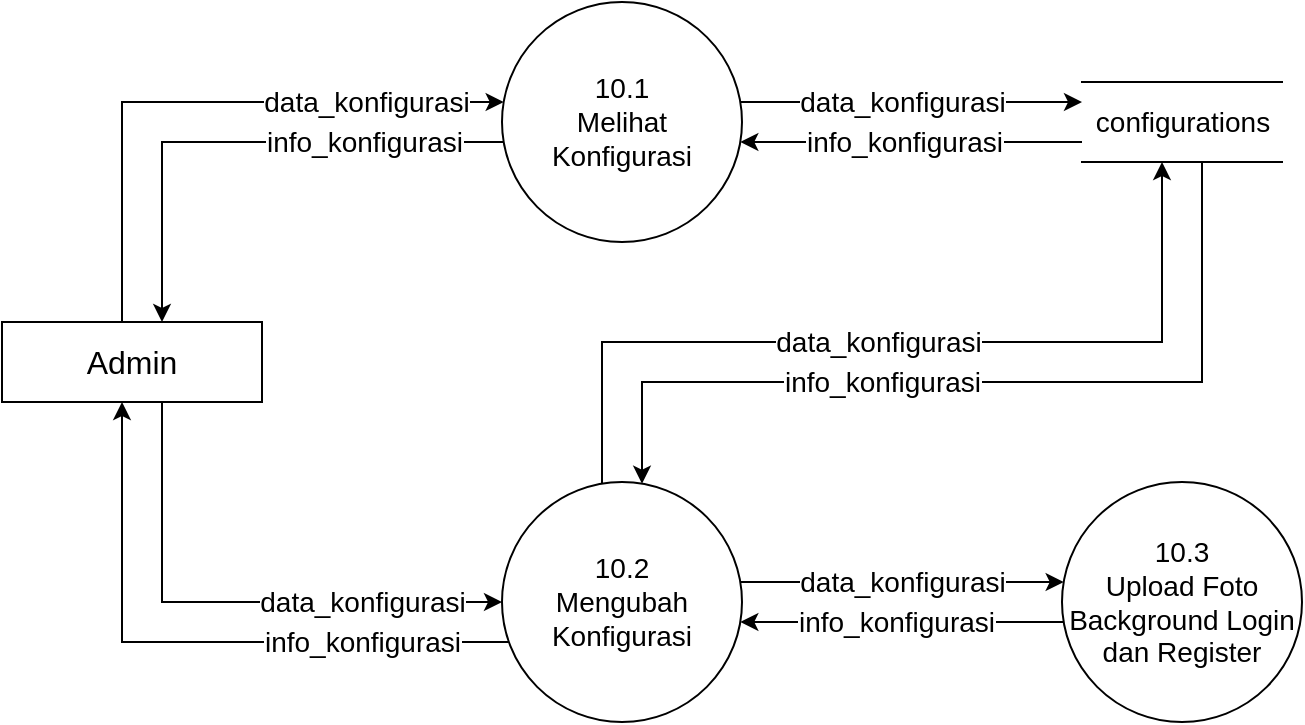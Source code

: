 <mxfile version="14.6.13" type="device"><diagram id="Rc6OxXYoEZi-hfFgIoyE" name="Page-1"><mxGraphModel dx="852" dy="494" grid="1" gridSize="10" guides="1" tooltips="1" connect="1" arrows="1" fold="1" page="1" pageScale="1" pageWidth="850" pageHeight="1100" math="0" shadow="0"><root><mxCell id="0"/><mxCell id="1" parent="0"/><mxCell id="s38WGr486lUvFhDny16M-1" value="&lt;font style=&quot;font-size: 14px&quot;&gt;10.1&lt;br&gt;Melihat Konfigurasi&lt;br&gt;&lt;/font&gt;" style="ellipse;whiteSpace=wrap;html=1;aspect=fixed;" parent="1" vertex="1"><mxGeometry x="280" y="150" width="120" height="120" as="geometry"/></mxCell><mxCell id="QhTn7aZP73QFiXAm_fX9-1" value="Admin" style="rounded=0;whiteSpace=wrap;html=1;fontSize=16;" parent="1" vertex="1"><mxGeometry x="30" y="310" width="130" height="40" as="geometry"/></mxCell><mxCell id="qVM1IuX5nQajaeXn27OP-1" value="&lt;font style=&quot;font-size: 14px&quot;&gt;10.2&lt;br&gt;Mengubah Konfigurasi&lt;br&gt;&lt;/font&gt;" style="ellipse;whiteSpace=wrap;html=1;aspect=fixed;" parent="1" vertex="1"><mxGeometry x="280" y="390" width="120" height="120" as="geometry"/></mxCell><mxCell id="qVM1IuX5nQajaeXn27OP-17" value="configurations" style="html=1;dashed=0;whitespace=wrap;shape=partialRectangle;right=0;left=0;fontSize=14;" parent="1" vertex="1"><mxGeometry x="570" y="190" width="100" height="40" as="geometry"/></mxCell><mxCell id="P8HBfY7LfA8RuCADzhjz-8" value="data_konfigurasi" style="edgeStyle=orthogonalEdgeStyle;rounded=0;orthogonalLoop=1;jettySize=auto;html=1;fontSize=14;" parent="1" source="QhTn7aZP73QFiXAm_fX9-1" target="s38WGr486lUvFhDny16M-1" edge="1"><mxGeometry x="0.538" relative="1" as="geometry"><Array as="points"><mxPoint x="90" y="200"/></Array><mxPoint as="offset"/><mxPoint x="10" y="310" as="sourcePoint"/><mxPoint x="670" y="270.839" as="targetPoint"/></mxGeometry></mxCell><mxCell id="P8HBfY7LfA8RuCADzhjz-9" value="info_konfigurasi" style="edgeStyle=orthogonalEdgeStyle;rounded=0;orthogonalLoop=1;jettySize=auto;html=1;fontSize=14;" parent="1" source="s38WGr486lUvFhDny16M-1" target="QhTn7aZP73QFiXAm_fX9-1" edge="1"><mxGeometry x="-0.471" relative="1" as="geometry"><Array as="points"><mxPoint x="110" y="220"/></Array><mxPoint x="-1" as="offset"/><mxPoint x="650" y="270.839" as="sourcePoint"/><mxPoint x="30" y="310" as="targetPoint"/></mxGeometry></mxCell><mxCell id="D6AqiS85HVJMck4wh0SW-1" value="&lt;font style=&quot;font-size: 14px&quot;&gt;10.3&lt;br&gt;Upload Foto Background Login dan Register&lt;br&gt;&lt;/font&gt;" style="ellipse;whiteSpace=wrap;html=1;aspect=fixed;" parent="1" vertex="1"><mxGeometry x="560" y="390" width="120" height="120" as="geometry"/></mxCell><mxCell id="D6AqiS85HVJMck4wh0SW-13" value="data_konfigurasi" style="edgeStyle=orthogonalEdgeStyle;rounded=0;orthogonalLoop=1;jettySize=auto;html=1;fontSize=14;jumpStyle=arc;jumpSize=8;" parent="1" source="s38WGr486lUvFhDny16M-1" target="qVM1IuX5nQajaeXn27OP-17" edge="1"><mxGeometry x="-0.054" relative="1" as="geometry"><Array as="points"><mxPoint x="480" y="200"/><mxPoint x="480" y="200"/></Array><mxPoint as="offset"/><mxPoint x="399.161" y="190" as="sourcePoint"/><mxPoint x="620" y="250" as="targetPoint"/></mxGeometry></mxCell><mxCell id="D6AqiS85HVJMck4wh0SW-14" value="info_konfigurasi" style="edgeStyle=orthogonalEdgeStyle;rounded=0;orthogonalLoop=1;jettySize=auto;html=1;fontSize=14;jumpStyle=arc;jumpSize=8;" parent="1" source="qVM1IuX5nQajaeXn27OP-17" target="s38WGr486lUvFhDny16M-1" edge="1"><mxGeometry x="0.054" relative="1" as="geometry"><Array as="points"><mxPoint x="480" y="220"/><mxPoint x="480" y="220"/></Array><mxPoint x="1" as="offset"/><mxPoint x="640" y="250" as="sourcePoint"/><mxPoint x="399.161" y="210" as="targetPoint"/></mxGeometry></mxCell><mxCell id="D6AqiS85HVJMck4wh0SW-21" value="info_konfigurasi" style="edgeStyle=orthogonalEdgeStyle;rounded=0;orthogonalLoop=1;jettySize=auto;html=1;fontSize=14;" parent="1" source="qVM1IuX5nQajaeXn27OP-1" target="QhTn7aZP73QFiXAm_fX9-1" edge="1"><mxGeometry x="-0.532" relative="1" as="geometry"><Array as="points"><mxPoint x="90" y="470"/></Array><mxPoint as="offset"/><mxPoint x="280.0" y="159.999" as="sourcePoint"/><mxPoint x="60" y="329.94" as="targetPoint"/></mxGeometry></mxCell><mxCell id="D6AqiS85HVJMck4wh0SW-22" value="data_konfigurasi" style="edgeStyle=orthogonalEdgeStyle;rounded=0;orthogonalLoop=1;jettySize=auto;html=1;fontSize=14;" parent="1" source="QhTn7aZP73QFiXAm_fX9-1" target="qVM1IuX5nQajaeXn27OP-1" edge="1"><mxGeometry x="0.484" relative="1" as="geometry"><Array as="points"><mxPoint x="110" y="450"/></Array><mxPoint x="-1" as="offset"/><mxPoint x="80" y="329.94" as="sourcePoint"/><mxPoint x="283.452" y="179.999" as="targetPoint"/></mxGeometry></mxCell><mxCell id="4S6kzixHJ0FIkDR5OiO9-1" value="data_konfigurasi" style="edgeStyle=orthogonalEdgeStyle;rounded=0;orthogonalLoop=1;jettySize=auto;html=1;fontSize=14;jumpStyle=arc;jumpSize=8;" edge="1" parent="1" source="qVM1IuX5nQajaeXn27OP-1" target="qVM1IuX5nQajaeXn27OP-17"><mxGeometry x="-0.054" relative="1" as="geometry"><Array as="points"><mxPoint x="330" y="320"/><mxPoint x="610" y="320"/></Array><mxPoint as="offset"/><mxPoint x="409.161" y="210" as="sourcePoint"/><mxPoint x="580" y="210" as="targetPoint"/></mxGeometry></mxCell><mxCell id="4S6kzixHJ0FIkDR5OiO9-2" value="info_konfigurasi" style="edgeStyle=orthogonalEdgeStyle;rounded=0;orthogonalLoop=1;jettySize=auto;html=1;fontSize=14;jumpStyle=arc;jumpSize=8;" edge="1" parent="1" source="qVM1IuX5nQajaeXn27OP-17" target="qVM1IuX5nQajaeXn27OP-1"><mxGeometry x="0.225" relative="1" as="geometry"><Array as="points"><mxPoint x="630" y="340"/><mxPoint x="350" y="340"/></Array><mxPoint as="offset"/><mxPoint x="580" y="230" as="sourcePoint"/><mxPoint x="409.161" y="230" as="targetPoint"/></mxGeometry></mxCell><mxCell id="4S6kzixHJ0FIkDR5OiO9-3" value="data_konfigurasi" style="edgeStyle=orthogonalEdgeStyle;rounded=0;orthogonalLoop=1;jettySize=auto;html=1;fontSize=14;" edge="1" parent="1" source="qVM1IuX5nQajaeXn27OP-1" target="D6AqiS85HVJMck4wh0SW-1"><mxGeometry relative="1" as="geometry"><Array as="points"><mxPoint x="480" y="440"/><mxPoint x="480" y="440"/></Array><mxPoint as="offset"/><mxPoint x="90" y="360" as="sourcePoint"/><mxPoint x="290" y="460" as="targetPoint"/></mxGeometry></mxCell><mxCell id="4S6kzixHJ0FIkDR5OiO9-4" value="info_konfigurasi" style="edgeStyle=orthogonalEdgeStyle;rounded=0;orthogonalLoop=1;jettySize=auto;html=1;fontSize=14;jumpStyle=arc;jumpSize=8;" edge="1" parent="1" source="D6AqiS85HVJMck4wh0SW-1" target="qVM1IuX5nQajaeXn27OP-1"><mxGeometry x="0.054" relative="1" as="geometry"><Array as="points"><mxPoint x="470" y="460"/><mxPoint x="470" y="460"/></Array><mxPoint x="1" as="offset"/><mxPoint x="580" y="230" as="sourcePoint"/><mxPoint x="409.161" y="230" as="targetPoint"/></mxGeometry></mxCell></root></mxGraphModel></diagram></mxfile>